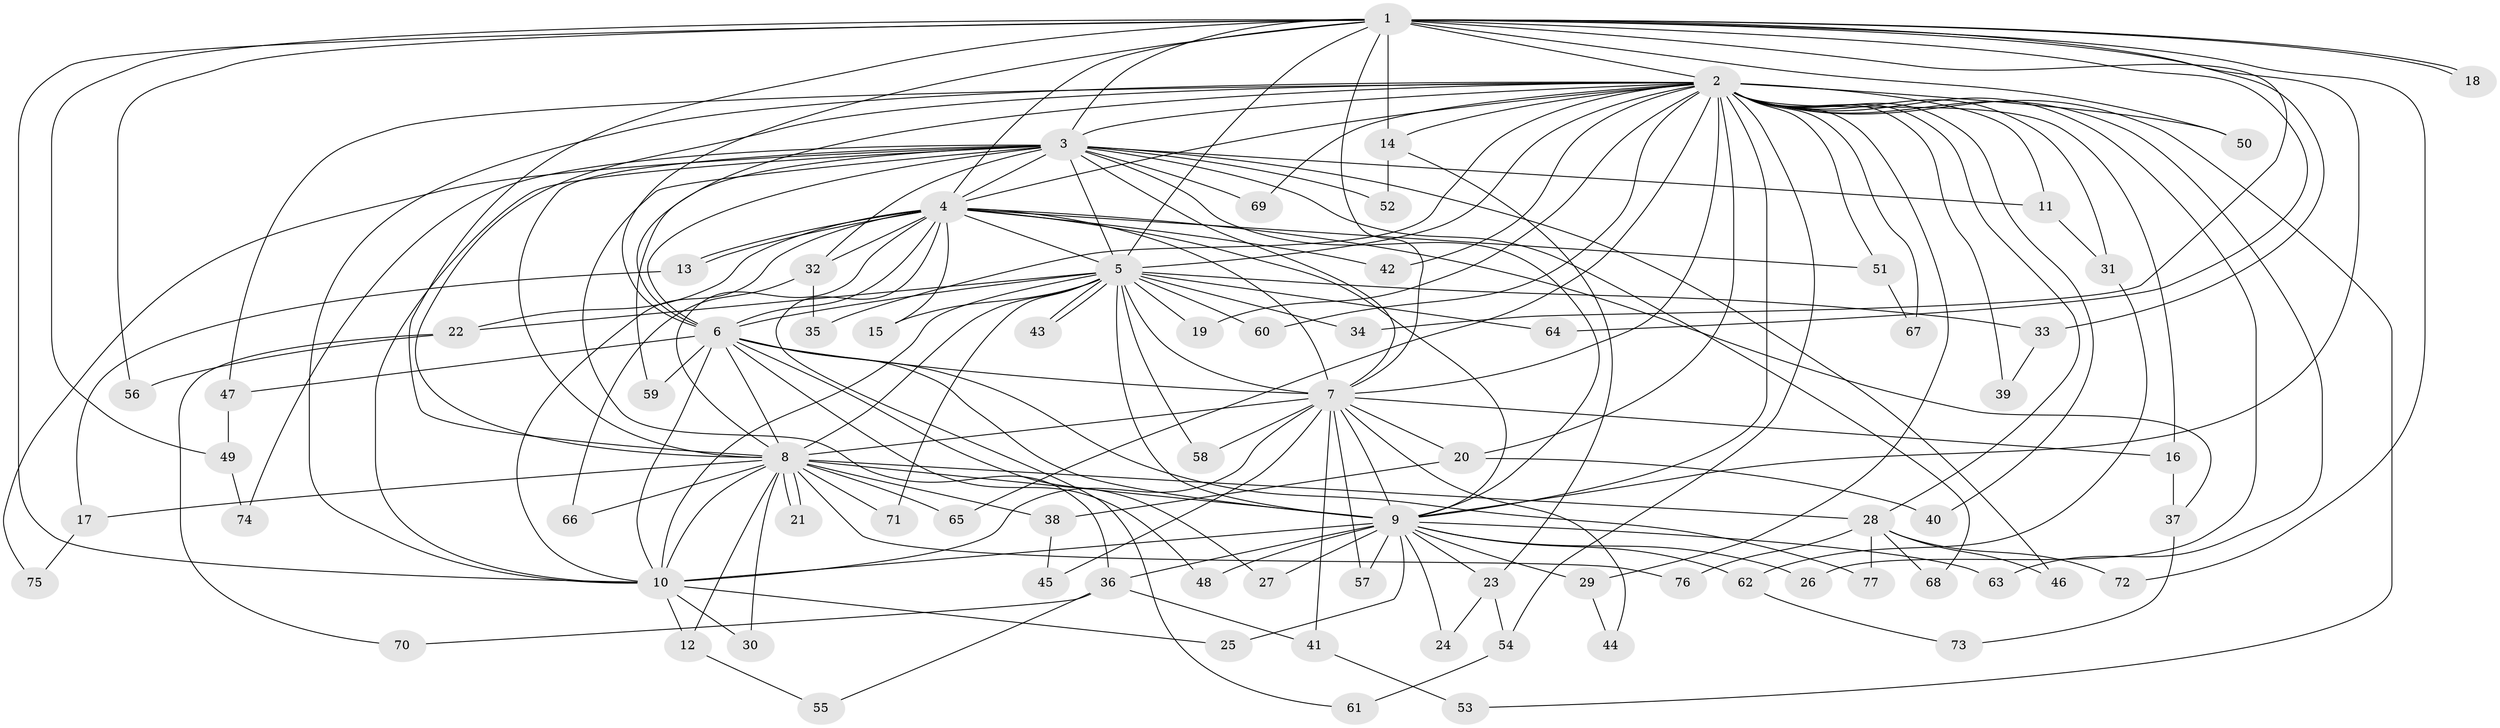 // Generated by graph-tools (version 1.1) at 2025/11/02/27/25 16:11:03]
// undirected, 77 vertices, 179 edges
graph export_dot {
graph [start="1"]
  node [color=gray90,style=filled];
  1;
  2;
  3;
  4;
  5;
  6;
  7;
  8;
  9;
  10;
  11;
  12;
  13;
  14;
  15;
  16;
  17;
  18;
  19;
  20;
  21;
  22;
  23;
  24;
  25;
  26;
  27;
  28;
  29;
  30;
  31;
  32;
  33;
  34;
  35;
  36;
  37;
  38;
  39;
  40;
  41;
  42;
  43;
  44;
  45;
  46;
  47;
  48;
  49;
  50;
  51;
  52;
  53;
  54;
  55;
  56;
  57;
  58;
  59;
  60;
  61;
  62;
  63;
  64;
  65;
  66;
  67;
  68;
  69;
  70;
  71;
  72;
  73;
  74;
  75;
  76;
  77;
  1 -- 2;
  1 -- 3;
  1 -- 4;
  1 -- 5;
  1 -- 6;
  1 -- 7;
  1 -- 8;
  1 -- 9;
  1 -- 10;
  1 -- 14;
  1 -- 18;
  1 -- 18;
  1 -- 33;
  1 -- 34;
  1 -- 49;
  1 -- 50;
  1 -- 56;
  1 -- 64;
  1 -- 72;
  2 -- 3;
  2 -- 4;
  2 -- 5;
  2 -- 6;
  2 -- 7;
  2 -- 8;
  2 -- 9;
  2 -- 10;
  2 -- 11;
  2 -- 14;
  2 -- 16;
  2 -- 19;
  2 -- 20;
  2 -- 26;
  2 -- 28;
  2 -- 29;
  2 -- 31;
  2 -- 35;
  2 -- 39;
  2 -- 40;
  2 -- 42;
  2 -- 47;
  2 -- 50;
  2 -- 51;
  2 -- 53;
  2 -- 54;
  2 -- 60;
  2 -- 63;
  2 -- 65;
  2 -- 67;
  2 -- 69;
  3 -- 4;
  3 -- 5;
  3 -- 6;
  3 -- 7;
  3 -- 8;
  3 -- 9;
  3 -- 10;
  3 -- 11;
  3 -- 32;
  3 -- 36;
  3 -- 46;
  3 -- 52;
  3 -- 59;
  3 -- 68;
  3 -- 69;
  3 -- 74;
  3 -- 75;
  4 -- 5;
  4 -- 6;
  4 -- 7;
  4 -- 8;
  4 -- 9;
  4 -- 10;
  4 -- 13;
  4 -- 13;
  4 -- 15;
  4 -- 22;
  4 -- 32;
  4 -- 37;
  4 -- 42;
  4 -- 51;
  4 -- 61;
  5 -- 6;
  5 -- 7;
  5 -- 8;
  5 -- 9;
  5 -- 10;
  5 -- 15;
  5 -- 19;
  5 -- 22;
  5 -- 33;
  5 -- 34;
  5 -- 43;
  5 -- 43;
  5 -- 58;
  5 -- 60;
  5 -- 64;
  5 -- 71;
  6 -- 7;
  6 -- 8;
  6 -- 9;
  6 -- 10;
  6 -- 27;
  6 -- 47;
  6 -- 48;
  6 -- 59;
  6 -- 77;
  7 -- 8;
  7 -- 9;
  7 -- 10;
  7 -- 16;
  7 -- 20;
  7 -- 41;
  7 -- 44;
  7 -- 45;
  7 -- 57;
  7 -- 58;
  8 -- 9;
  8 -- 10;
  8 -- 12;
  8 -- 17;
  8 -- 21;
  8 -- 21;
  8 -- 28;
  8 -- 30;
  8 -- 38;
  8 -- 65;
  8 -- 66;
  8 -- 71;
  8 -- 76;
  9 -- 10;
  9 -- 23;
  9 -- 24;
  9 -- 25;
  9 -- 26;
  9 -- 27;
  9 -- 29;
  9 -- 36;
  9 -- 48;
  9 -- 57;
  9 -- 62;
  9 -- 63;
  10 -- 12;
  10 -- 25;
  10 -- 30;
  11 -- 31;
  12 -- 55;
  13 -- 17;
  14 -- 23;
  14 -- 52;
  16 -- 37;
  17 -- 75;
  20 -- 38;
  20 -- 40;
  22 -- 56;
  22 -- 70;
  23 -- 24;
  23 -- 54;
  28 -- 46;
  28 -- 68;
  28 -- 72;
  28 -- 76;
  28 -- 77;
  29 -- 44;
  31 -- 62;
  32 -- 35;
  32 -- 66;
  33 -- 39;
  36 -- 41;
  36 -- 55;
  36 -- 70;
  37 -- 73;
  38 -- 45;
  41 -- 53;
  47 -- 49;
  49 -- 74;
  51 -- 67;
  54 -- 61;
  62 -- 73;
}
